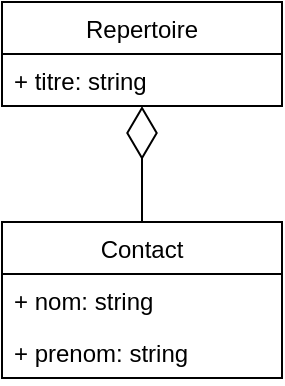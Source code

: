 <mxfile version="12.2.4" pages="1"><diagram id="v5iE8Wezb8m_0Gv0X2pp" name="Page-1"><mxGraphModel dx="277" dy="180" grid="1" gridSize="10" guides="1" tooltips="1" connect="1" arrows="1" fold="1" page="1" pageScale="1" pageWidth="850" pageHeight="1100" math="0" shadow="0"><root><mxCell id="0"/><mxCell id="1" parent="0"/><mxCell id="2" value="Repertoire" style="swimlane;fontStyle=0;childLayout=stackLayout;horizontal=1;startSize=26;fillColor=none;horizontalStack=0;resizeParent=1;resizeParentMax=0;resizeLast=0;collapsible=1;marginBottom=0;" parent="1" vertex="1"><mxGeometry x="20" y="20" width="140" height="52" as="geometry"/></mxCell><mxCell id="3" value="+ titre: string" style="text;strokeColor=none;fillColor=none;align=left;verticalAlign=top;spacingLeft=4;spacingRight=4;overflow=hidden;rotatable=0;points=[[0,0.5],[1,0.5]];portConstraint=eastwest;" parent="2" vertex="1"><mxGeometry y="26" width="140" height="26" as="geometry"/></mxCell><mxCell id="6" value="Contact" style="swimlane;fontStyle=0;childLayout=stackLayout;horizontal=1;startSize=26;fillColor=none;horizontalStack=0;resizeParent=1;resizeParentMax=0;resizeLast=0;collapsible=1;marginBottom=0;" parent="1" vertex="1"><mxGeometry x="20" y="130" width="140" height="78" as="geometry"/></mxCell><mxCell id="7" value="+ nom: string&#10;" style="text;strokeColor=none;fillColor=none;align=left;verticalAlign=top;spacingLeft=4;spacingRight=4;overflow=hidden;rotatable=0;points=[[0,0.5],[1,0.5]];portConstraint=eastwest;" parent="6" vertex="1"><mxGeometry y="26" width="140" height="26" as="geometry"/></mxCell><mxCell id="8" value="+ prenom: string" style="text;strokeColor=none;fillColor=none;align=left;verticalAlign=top;spacingLeft=4;spacingRight=4;overflow=hidden;rotatable=0;points=[[0,0.5],[1,0.5]];portConstraint=eastwest;" parent="6" vertex="1"><mxGeometry y="52" width="140" height="26" as="geometry"/></mxCell><mxCell id="9" value="" style="endArrow=diamondThin;endFill=0;endSize=24;html=1;" parent="1" source="6" target="2" edge="1"><mxGeometry width="160" relative="1" as="geometry"><mxPoint x="20" y="230" as="sourcePoint"/><mxPoint x="180" y="230" as="targetPoint"/></mxGeometry></mxCell></root></mxGraphModel></diagram></mxfile>